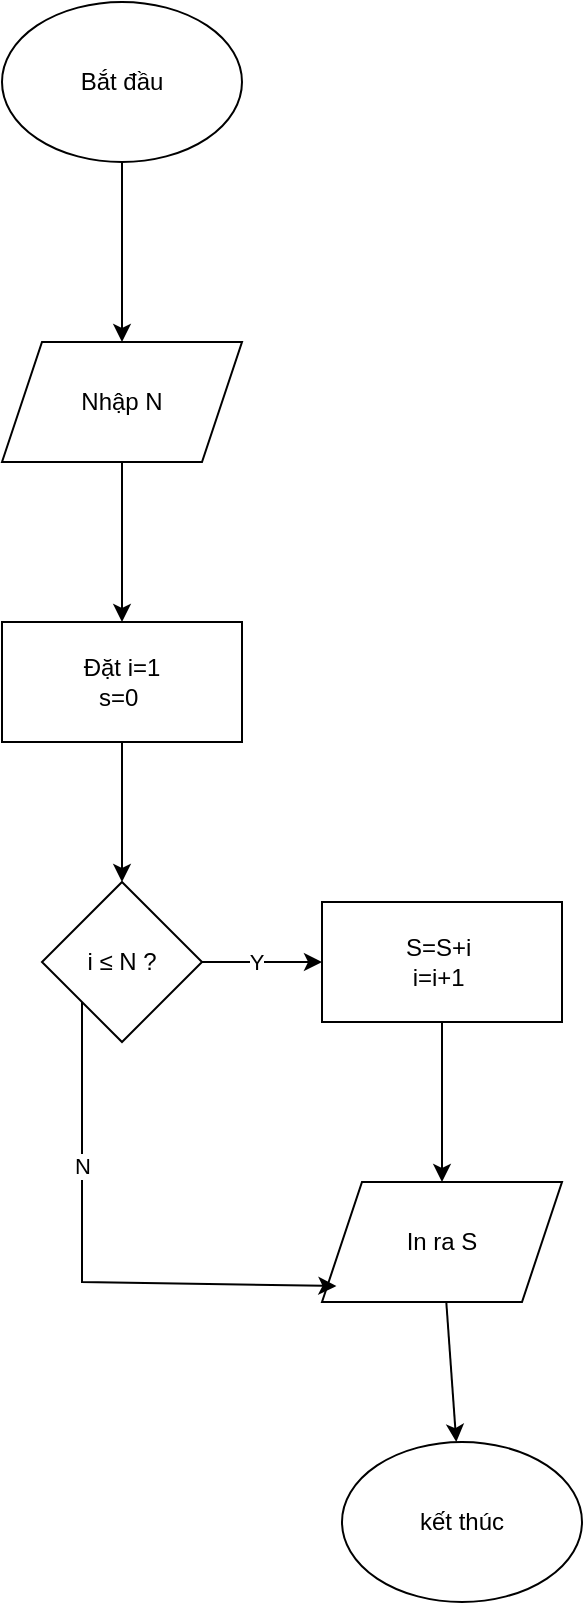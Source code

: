 <mxfile version="28.2.3">
  <diagram name="Trang-1" id="9NIwBrPPvYkjaQRhQx7f">
    <mxGraphModel dx="1042" dy="527" grid="1" gridSize="10" guides="1" tooltips="1" connect="1" arrows="1" fold="1" page="1" pageScale="1" pageWidth="827" pageHeight="1169" math="0" shadow="0">
      <root>
        <mxCell id="0" />
        <mxCell id="1" parent="0" />
        <mxCell id="57mR0CMsIzaq-gKKp2ke-3" value="" style="edgeStyle=orthogonalEdgeStyle;rounded=0;orthogonalLoop=1;jettySize=auto;html=1;" parent="1" source="57mR0CMsIzaq-gKKp2ke-1" target="57mR0CMsIzaq-gKKp2ke-2" edge="1">
          <mxGeometry relative="1" as="geometry" />
        </mxCell>
        <mxCell id="57mR0CMsIzaq-gKKp2ke-1" value="Bắt đầu" style="ellipse;whiteSpace=wrap;html=1;" parent="1" vertex="1">
          <mxGeometry x="330" y="40" width="120" height="80" as="geometry" />
        </mxCell>
        <mxCell id="eM-Wl2CZVnbGgz_lJjR4-2" value="" style="edgeStyle=orthogonalEdgeStyle;rounded=0;orthogonalLoop=1;jettySize=auto;html=1;" edge="1" parent="1" source="57mR0CMsIzaq-gKKp2ke-2" target="eM-Wl2CZVnbGgz_lJjR4-1">
          <mxGeometry relative="1" as="geometry" />
        </mxCell>
        <mxCell id="57mR0CMsIzaq-gKKp2ke-2" value="Nhập N" style="shape=parallelogram;perimeter=parallelogramPerimeter;whiteSpace=wrap;html=1;fixedSize=1;" parent="1" vertex="1">
          <mxGeometry x="330" y="210" width="120" height="60" as="geometry" />
        </mxCell>
        <mxCell id="eM-Wl2CZVnbGgz_lJjR4-4" value="" style="edgeStyle=orthogonalEdgeStyle;rounded=0;orthogonalLoop=1;jettySize=auto;html=1;" edge="1" parent="1" source="eM-Wl2CZVnbGgz_lJjR4-1" target="eM-Wl2CZVnbGgz_lJjR4-3">
          <mxGeometry relative="1" as="geometry" />
        </mxCell>
        <mxCell id="eM-Wl2CZVnbGgz_lJjR4-1" value="Đặt i=1&lt;div&gt;s=0&amp;nbsp;&lt;/div&gt;" style="whiteSpace=wrap;html=1;" vertex="1" parent="1">
          <mxGeometry x="330" y="350" width="120" height="60" as="geometry" />
        </mxCell>
        <mxCell id="eM-Wl2CZVnbGgz_lJjR4-8" value="" style="edgeStyle=orthogonalEdgeStyle;rounded=0;orthogonalLoop=1;jettySize=auto;html=1;" edge="1" parent="1" source="eM-Wl2CZVnbGgz_lJjR4-3" target="eM-Wl2CZVnbGgz_lJjR4-7">
          <mxGeometry relative="1" as="geometry" />
        </mxCell>
        <mxCell id="eM-Wl2CZVnbGgz_lJjR4-9" value="Y" style="edgeLabel;html=1;align=center;verticalAlign=middle;resizable=0;points=[];" vertex="1" connectable="0" parent="eM-Wl2CZVnbGgz_lJjR4-8">
          <mxGeometry x="-0.093" relative="1" as="geometry">
            <mxPoint as="offset" />
          </mxGeometry>
        </mxCell>
        <mxCell id="eM-Wl2CZVnbGgz_lJjR4-3" value="i ≤ N ?" style="rhombus;whiteSpace=wrap;html=1;" vertex="1" parent="1">
          <mxGeometry x="350" y="480" width="80" height="80" as="geometry" />
        </mxCell>
        <mxCell id="eM-Wl2CZVnbGgz_lJjR4-11" value="" style="edgeStyle=orthogonalEdgeStyle;rounded=0;orthogonalLoop=1;jettySize=auto;html=1;" edge="1" parent="1" source="eM-Wl2CZVnbGgz_lJjR4-7" target="eM-Wl2CZVnbGgz_lJjR4-10">
          <mxGeometry relative="1" as="geometry" />
        </mxCell>
        <mxCell id="eM-Wl2CZVnbGgz_lJjR4-7" value="S=S+i&amp;nbsp;&lt;div&gt;i=i+1&amp;nbsp;&lt;/div&gt;" style="whiteSpace=wrap;html=1;" vertex="1" parent="1">
          <mxGeometry x="490" y="490" width="120" height="60" as="geometry" />
        </mxCell>
        <mxCell id="eM-Wl2CZVnbGgz_lJjR4-10" value="In ra S" style="shape=parallelogram;perimeter=parallelogramPerimeter;whiteSpace=wrap;html=1;fixedSize=1;" vertex="1" parent="1">
          <mxGeometry x="490" y="630" width="120" height="60" as="geometry" />
        </mxCell>
        <mxCell id="eM-Wl2CZVnbGgz_lJjR4-12" value="" style="endArrow=classic;html=1;rounded=0;exitX=0;exitY=1;exitDx=0;exitDy=0;entryX=0.06;entryY=0.867;entryDx=0;entryDy=0;entryPerimeter=0;" edge="1" parent="1" source="eM-Wl2CZVnbGgz_lJjR4-3" target="eM-Wl2CZVnbGgz_lJjR4-10">
          <mxGeometry width="50" height="50" relative="1" as="geometry">
            <mxPoint x="440" y="610" as="sourcePoint" />
            <mxPoint x="490" y="560" as="targetPoint" />
            <Array as="points">
              <mxPoint x="370" y="680" />
            </Array>
          </mxGeometry>
        </mxCell>
        <mxCell id="eM-Wl2CZVnbGgz_lJjR4-13" value="N" style="edgeLabel;html=1;align=center;verticalAlign=middle;resizable=0;points=[];" vertex="1" connectable="0" parent="eM-Wl2CZVnbGgz_lJjR4-12">
          <mxGeometry x="-0.386" relative="1" as="geometry">
            <mxPoint as="offset" />
          </mxGeometry>
        </mxCell>
        <mxCell id="eM-Wl2CZVnbGgz_lJjR4-14" value="kết thúc" style="ellipse;whiteSpace=wrap;html=1;" vertex="1" parent="1">
          <mxGeometry x="500" y="760" width="120" height="80" as="geometry" />
        </mxCell>
        <mxCell id="eM-Wl2CZVnbGgz_lJjR4-15" value="" style="endArrow=classic;html=1;rounded=0;" edge="1" parent="1" source="eM-Wl2CZVnbGgz_lJjR4-10" target="eM-Wl2CZVnbGgz_lJjR4-14">
          <mxGeometry width="50" height="50" relative="1" as="geometry">
            <mxPoint x="440" y="790" as="sourcePoint" />
            <mxPoint x="490" y="740" as="targetPoint" />
          </mxGeometry>
        </mxCell>
      </root>
    </mxGraphModel>
  </diagram>
</mxfile>
